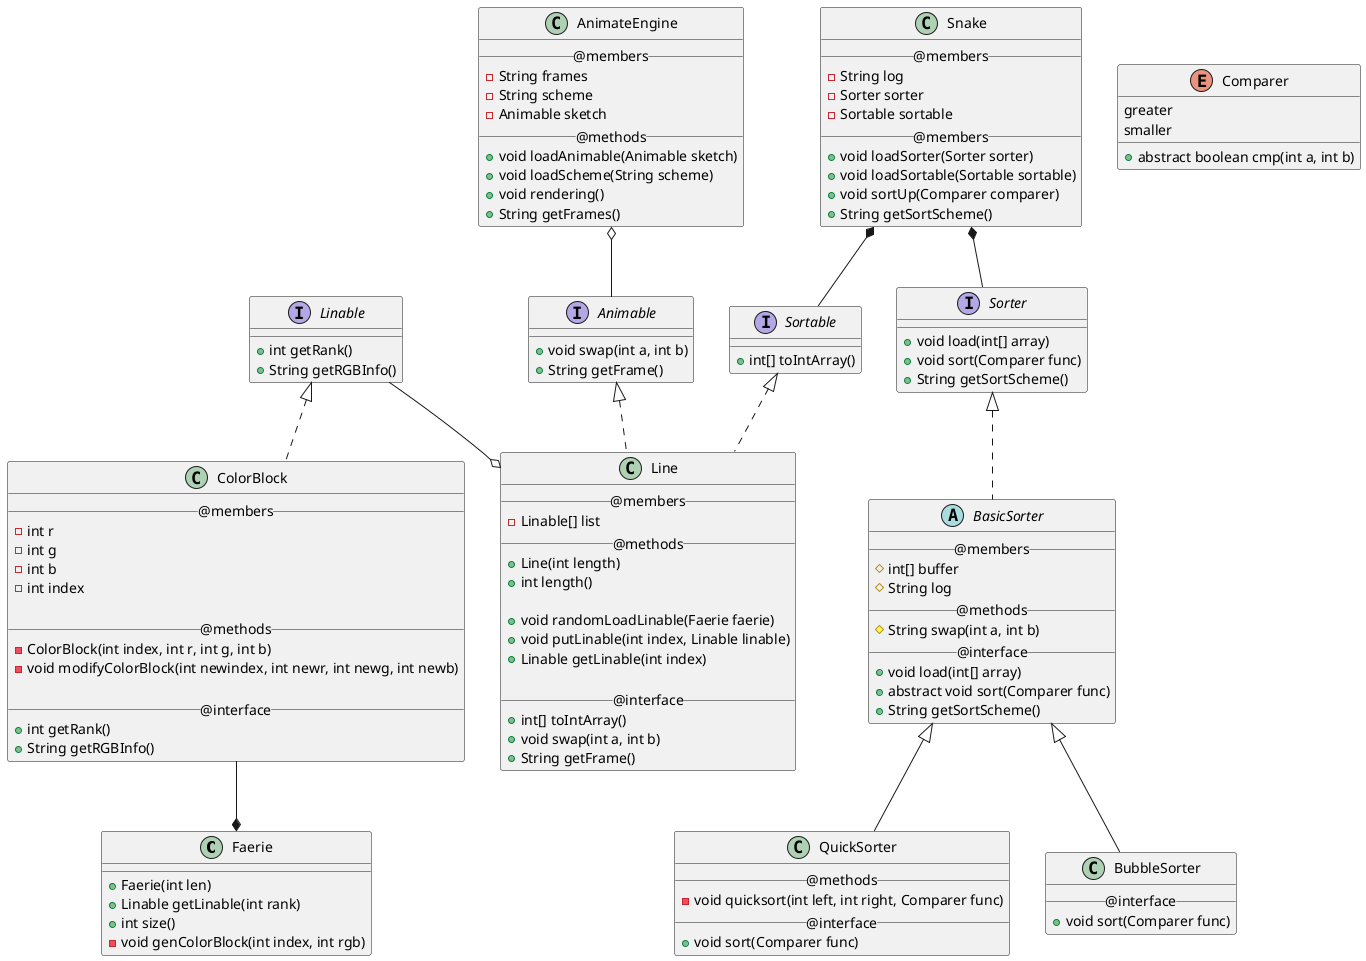 @startuml



class Faerie{
    +Faerie(int len)
    +Linable getLinable(int rank)
    +int size()
    -void genColorBlock(int index, int rgb)
}

class ColorBlock implements Linable{
    __@members__
    -int r
    -int g
    -int b
    -int index

    __@methods__
    -ColorBlock(int index, int r, int g, int b)
    -void modifyColorBlock(int newindex, int newr, int newg, int newb)

    __@interface__
    +int getRank()
    +String getRGBInfo()
}

interface Linable {
    +int getRank()
    +String getRGBInfo()
}

class Line implements Sortable, Animable{
    __@members__
    -Linable[] list
    __@methods__
    +Line(int length)
    +int length()

    +void randomLoadLinable(Faerie faerie)
    +void putLinable(int index, Linable linable)
    +Linable getLinable(int index)

    __@interface__
    +int[] toIntArray()
    +void swap(int a, int b)
    +String getFrame()
}

interface Sortable {
    +int[] toIntArray()
}

interface Animable{
    +void swap(int a, int b)
    +String getFrame()   
}

class AnimateEngine {
    __@members__
    -String frames
    -String scheme
    -Animable sketch
    __@methods__
    +void loadAnimable(Animable sketch)
    +void loadScheme(String scheme)
    +void rendering()
    +String getFrames()
}

class Snake {
    __@members__
    -String log
    -Sorter sorter
    -Sortable sortable
    __@members__
    +void loadSorter(Sorter sorter)
    +void loadSortable(Sortable sortable)
    +void sortUp(Comparer comparer)
    +String getSortScheme()
}

enum Comparer{
    greater
    smaller

    +abstract boolean cmp(int a, int b)
}

interface Sorter{
    +void load(int[] array)
    +void sort(Comparer func)
    +String getSortScheme()
}

abstract class BasicSorter implements Sorter{
    __@members__
    #int[] buffer
    #String log
    __@methods__
    #String swap(int a, int b)
    __@interface__
    +void load(int[] array)
    +abstract void sort(Comparer func)
    +String getSortScheme()
}

class BubbleSorter extends BasicSorter{
    __@interface__
    +void sort(Comparer func)
}

class QuickSorter extends BasicSorter{
    __@methods__
    -void quicksort(int left, int right, Comparer func)
    __@interface__
    +void sort(Comparer func)
}

ColorBlock --* Faerie
Linable --o Line
AnimateEngine o-- Animable
Snake *-- Sortable
Snake *-- Sorter


@enduml